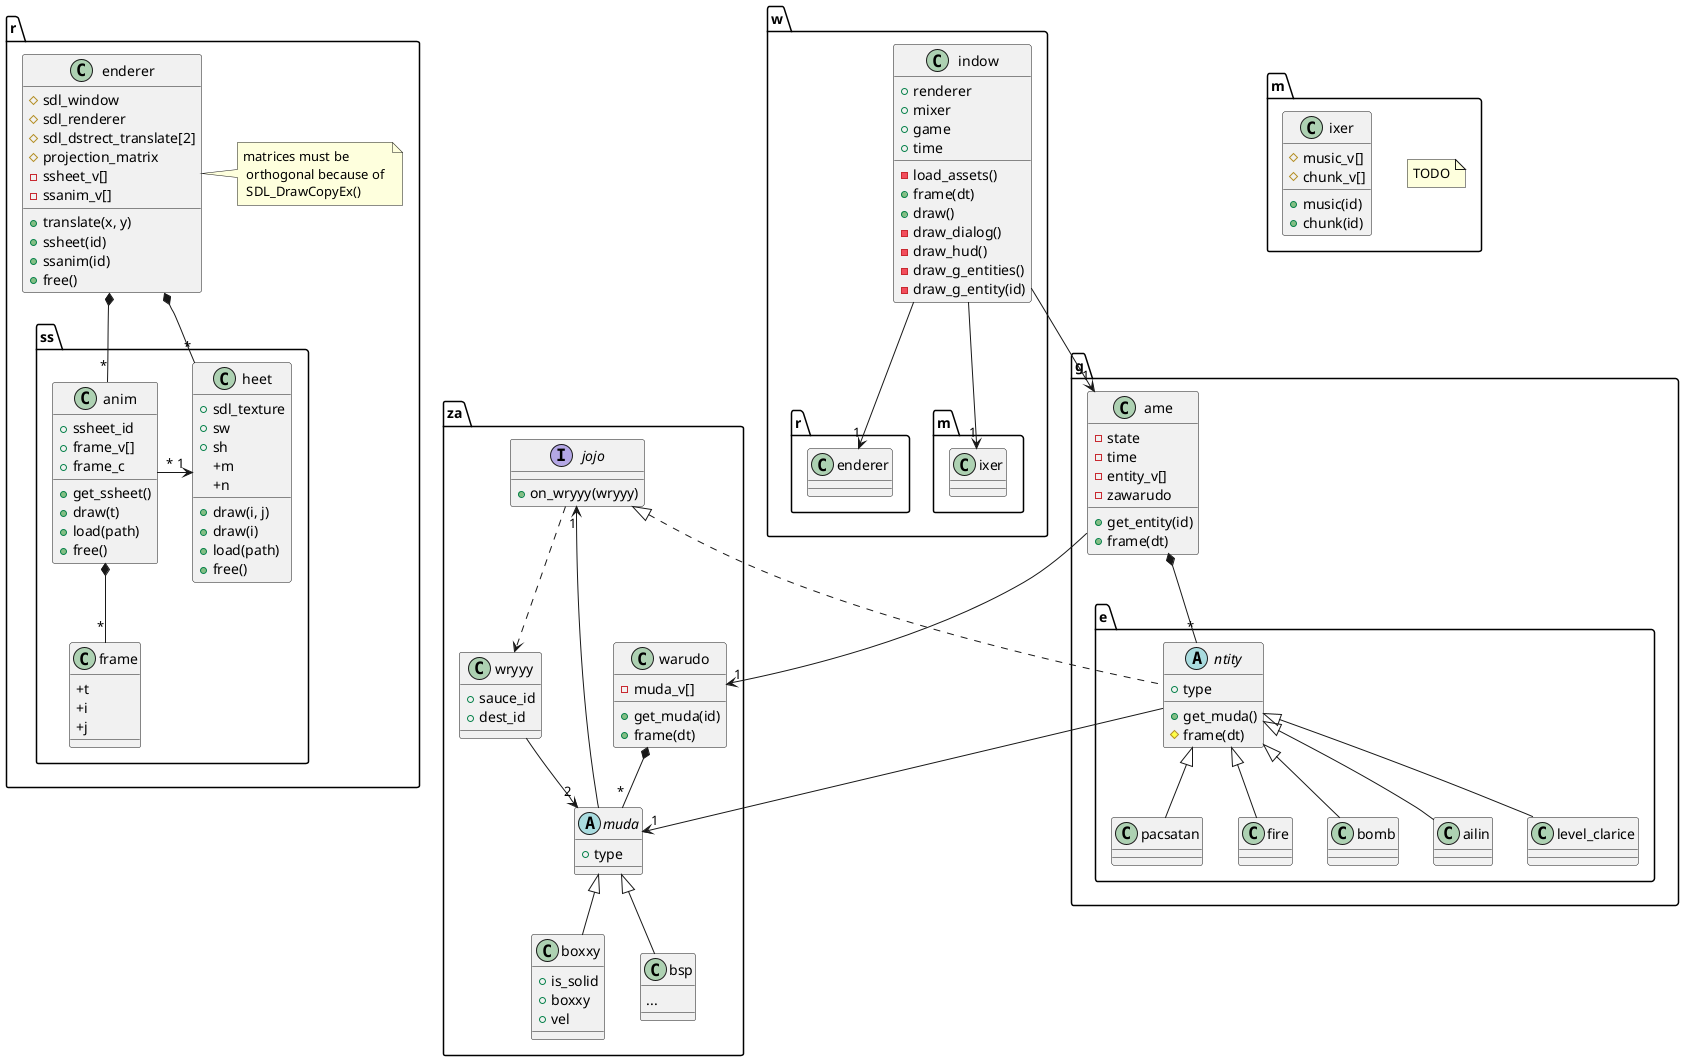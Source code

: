 @startuml

namespace za {
	interface jojo {
		+on_wryyy(wryyy)
	}

	jojo ..> wryyy

	abstract class muda {
		+type
	}

	muda --> "1" jojo

	class boxxy {
		+is_solid
		+boxxy
		+vel
	}

	muda <|-- boxxy

	class bsp {
		...
	}

	muda <|-- bsp

	class wryyy {
		+sauce_id
		+dest_id
	}

	wryyy --> "2" muda

	class warudo {
		-muda_v[]
		+get_muda(id)
		+frame(dt)
	}

	warudo *-- "*" muda
}

namespace g {
	namespace e {
		abstract class ntity {
			+type
			+get_muda()
			#frame(dt)
		}

		za.jojo <|.. ntity
		ntity --> "1" za.muda

		ntity <|-- ailin
		ntity <|-- level_clarice
		ntity <|-- pacsatan
		ntity <|-- fire
		ntity <|-- bomb
	}


	class ame {
		-state
		-time
		-entity_v[]
		-zawarudo
		+get_entity(id)
		+frame(dt)
	}

	ame --> "1" za.warudo
	ame *-- "*" g.e.ntity
}

namespace w {
	class indow {
		+renderer
		+mixer
		+game
		+time
		-load_assets()
		+frame(dt)
		+draw()
		-draw_dialog()
		-draw_hud()
		-draw_g_entities()
		-draw_g_entity(id)
	}

	indow --> "1" r.enderer
	indow --> "1" m.ixer
	indow --> "1" g.ame
}

namespace r {
	namespace ss {
		class heet {
			+sdl_texture
			+sw
			+sh
			+m
			+n
			+draw(i, j)
			+draw(i)
			+load(path)
			+free()
		}

		class frame {
			+t
			+i
			+j
		}

		class anim {
			+ssheet_id
			+frame_v[]
			+frame_c
			+get_ssheet()
			+draw(t)
			+load(path)
			+free()
		}

		anim *-- "*" frame
		anim "*" -> "1" heet
	}

	class enderer {
		#sdl_window
		#sdl_renderer
		#sdl_dstrect_translate[2]
		#projection_matrix
		-ssheet_v[]
		-ssanim_v[]
		+translate(x, y)
		+ssheet(id)
		+ssanim(id)
		+free()
	}

	note right: matrices must be \n orthogonal because of \n SDL_DrawCopyEx()

	enderer *-- "*" r.ss.heet
	enderer *-- "*" r.ss.anim
}

namespace m {
	note "TODO" as TODONOTE

	class ixer {
		#music_v[]
		#chunk_v[]
		+music(id)
		+chunk(id)
	}
}

@enduml
